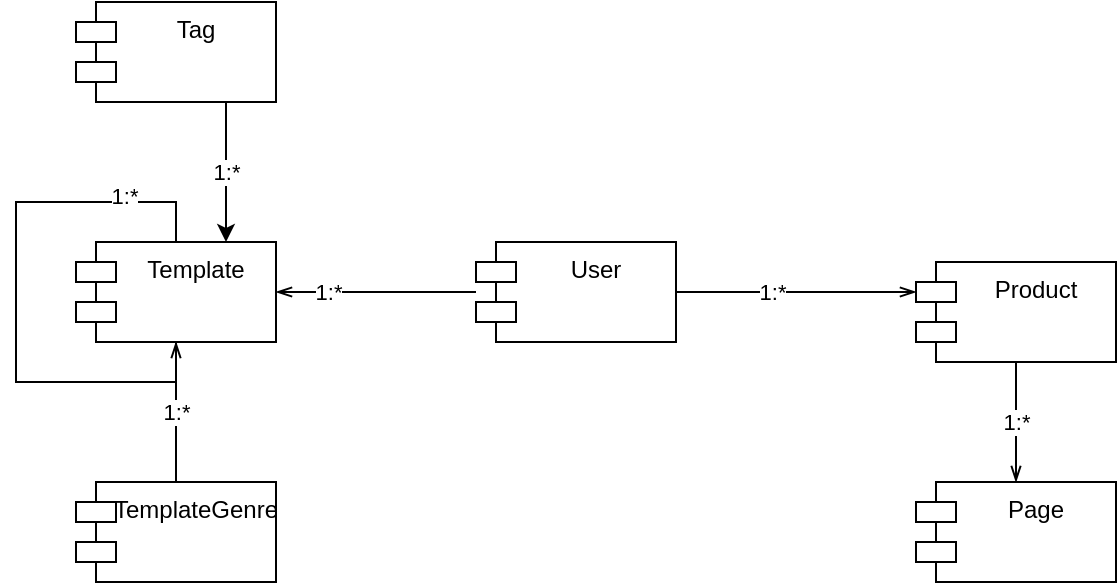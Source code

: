 <mxfile version="14.6.3" type="github" pages="2">
  <diagram name="领域模型" id="9f46799a-70d6-7492-0946-bef42562c5a5">
    <mxGraphModel dx="1374" dy="769" grid="1" gridSize="10" guides="1" tooltips="1" connect="1" arrows="1" fold="1" page="1" pageScale="1" pageWidth="1100" pageHeight="850" background="#ffffff" math="0" shadow="0">
      <root>
        <mxCell id="0" />
        <mxCell id="1" parent="0" />
        <mxCell id="GsSLp2DtThcRFbA4R3xw-9" style="edgeStyle=orthogonalEdgeStyle;rounded=0;orthogonalLoop=1;jettySize=auto;html=1;exitX=1;exitY=0.5;exitDx=0;exitDy=0;entryX=0;entryY=0;entryDx=0;entryDy=15;entryPerimeter=0;endArrow=openThin;endFill=0;" parent="1" source="GsSLp2DtThcRFbA4R3xw-1" target="GsSLp2DtThcRFbA4R3xw-2" edge="1">
          <mxGeometry relative="1" as="geometry" />
        </mxCell>
        <mxCell id="GsSLp2DtThcRFbA4R3xw-10" value="1:*" style="edgeLabel;html=1;align=center;verticalAlign=middle;resizable=0;points=[];" parent="GsSLp2DtThcRFbA4R3xw-9" vertex="1" connectable="0">
          <mxGeometry x="-0.2" relative="1" as="geometry">
            <mxPoint as="offset" />
          </mxGeometry>
        </mxCell>
        <mxCell id="GsSLp2DtThcRFbA4R3xw-11" style="edgeStyle=orthogonalEdgeStyle;rounded=0;orthogonalLoop=1;jettySize=auto;html=1;entryX=1;entryY=0.5;entryDx=0;entryDy=0;endArrow=openThin;endFill=0;" parent="1" source="GsSLp2DtThcRFbA4R3xw-1" target="GsSLp2DtThcRFbA4R3xw-4" edge="1">
          <mxGeometry relative="1" as="geometry" />
        </mxCell>
        <mxCell id="GsSLp2DtThcRFbA4R3xw-12" value="1:*" style="edgeLabel;html=1;align=center;verticalAlign=middle;resizable=0;points=[];" parent="GsSLp2DtThcRFbA4R3xw-11" vertex="1" connectable="0">
          <mxGeometry x="0.48" relative="1" as="geometry">
            <mxPoint as="offset" />
          </mxGeometry>
        </mxCell>
        <mxCell id="GsSLp2DtThcRFbA4R3xw-1" value="User" style="shape=module;align=left;spacingLeft=20;align=center;verticalAlign=top;" parent="1" vertex="1">
          <mxGeometry x="550" y="230" width="100" height="50" as="geometry" />
        </mxCell>
        <mxCell id="GsSLp2DtThcRFbA4R3xw-8" value="1:*" style="edgeStyle=orthogonalEdgeStyle;rounded=0;orthogonalLoop=1;jettySize=auto;html=1;entryX=0.5;entryY=0;entryDx=0;entryDy=0;endArrow=openThin;endFill=0;" parent="1" source="GsSLp2DtThcRFbA4R3xw-2" target="GsSLp2DtThcRFbA4R3xw-3" edge="1">
          <mxGeometry relative="1" as="geometry" />
        </mxCell>
        <mxCell id="GsSLp2DtThcRFbA4R3xw-2" value="Product" style="shape=module;align=left;spacingLeft=20;align=center;verticalAlign=top;" parent="1" vertex="1">
          <mxGeometry x="770" y="240" width="100" height="50" as="geometry" />
        </mxCell>
        <mxCell id="GsSLp2DtThcRFbA4R3xw-3" value="Page" style="shape=module;align=left;spacingLeft=20;align=center;verticalAlign=top;" parent="1" vertex="1">
          <mxGeometry x="770" y="350" width="100" height="50" as="geometry" />
        </mxCell>
        <mxCell id="rreA4PhkjIYxYnH2w9kf-1" style="edgeStyle=orthogonalEdgeStyle;rounded=0;orthogonalLoop=1;jettySize=auto;html=1;entryX=0.5;entryY=0;entryDx=0;entryDy=0;" parent="1" source="GsSLp2DtThcRFbA4R3xw-4" target="GsSLp2DtThcRFbA4R3xw-4" edge="1">
          <mxGeometry relative="1" as="geometry">
            <mxPoint x="320" y="190" as="targetPoint" />
            <Array as="points">
              <mxPoint x="400" y="210" />
              <mxPoint x="320" y="210" />
              <mxPoint x="320" y="300" />
              <mxPoint x="400" y="300" />
            </Array>
          </mxGeometry>
        </mxCell>
        <mxCell id="krWCsgs_Ez_Vjo_tUOk6-2" value="1:*" style="edgeLabel;html=1;align=center;verticalAlign=middle;resizable=0;points=[];" vertex="1" connectable="0" parent="rreA4PhkjIYxYnH2w9kf-1">
          <mxGeometry x="-0.729" y="-3" relative="1" as="geometry">
            <mxPoint as="offset" />
          </mxGeometry>
        </mxCell>
        <mxCell id="GsSLp2DtThcRFbA4R3xw-4" value="Template" style="shape=module;align=left;spacingLeft=20;align=center;verticalAlign=top;" parent="1" vertex="1">
          <mxGeometry x="350" y="230" width="100" height="50" as="geometry" />
        </mxCell>
        <mxCell id="GsSLp2DtThcRFbA4R3xw-6" value="1:*" style="edgeStyle=orthogonalEdgeStyle;rounded=0;orthogonalLoop=1;jettySize=auto;html=1;exitX=0.5;exitY=0;exitDx=0;exitDy=0;entryX=0.5;entryY=1;entryDx=0;entryDy=0;endArrow=openThin;endFill=0;" parent="1" source="GsSLp2DtThcRFbA4R3xw-5" target="GsSLp2DtThcRFbA4R3xw-4" edge="1">
          <mxGeometry relative="1" as="geometry" />
        </mxCell>
        <mxCell id="GsSLp2DtThcRFbA4R3xw-5" value="TemplateGenre" style="shape=module;align=left;spacingLeft=20;align=center;verticalAlign=top;" parent="1" vertex="1">
          <mxGeometry x="350" y="350" width="100" height="50" as="geometry" />
        </mxCell>
        <mxCell id="krWCsgs_Ez_Vjo_tUOk6-7" value="1:*" style="edgeStyle=orthogonalEdgeStyle;rounded=0;orthogonalLoop=1;jettySize=auto;html=1;exitX=0.75;exitY=1;exitDx=0;exitDy=0;entryX=0.75;entryY=0;entryDx=0;entryDy=0;" edge="1" parent="1" source="krWCsgs_Ez_Vjo_tUOk6-1" target="GsSLp2DtThcRFbA4R3xw-4">
          <mxGeometry relative="1" as="geometry" />
        </mxCell>
        <mxCell id="krWCsgs_Ez_Vjo_tUOk6-1" value="Tag" style="shape=module;align=left;spacingLeft=20;align=center;verticalAlign=top;" vertex="1" parent="1">
          <mxGeometry x="350" y="110" width="100" height="50" as="geometry" />
        </mxCell>
      </root>
    </mxGraphModel>
  </diagram>
  <diagram id="-YNd0W0oTM8WeW1mqgYb" name="业务流程">
    <mxGraphModel dx="1374" dy="769" grid="1" gridSize="10" guides="1" tooltips="1" connect="1" arrows="1" fold="1" page="1" pageScale="1" pageWidth="827" pageHeight="1169" math="0" shadow="0">
      <root>
        <mxCell id="yXgGWNLphn4EvVKS2Y_f-0" />
        <mxCell id="yXgGWNLphn4EvVKS2Y_f-1" parent="yXgGWNLphn4EvVKS2Y_f-0" />
        <mxCell id="-fLj06v8ISaF0RrZK65u-22" style="edgeStyle=orthogonalEdgeStyle;rounded=0;orthogonalLoop=1;jettySize=auto;html=1;entryX=0.5;entryY=0;entryDx=0;entryDy=0;" parent="yXgGWNLphn4EvVKS2Y_f-1" source="-fLj06v8ISaF0RrZK65u-0" target="-fLj06v8ISaF0RrZK65u-3" edge="1">
          <mxGeometry relative="1" as="geometry" />
        </mxCell>
        <mxCell id="-fLj06v8ISaF0RrZK65u-23" style="edgeStyle=orthogonalEdgeStyle;rounded=0;orthogonalLoop=1;jettySize=auto;html=1;" parent="yXgGWNLphn4EvVKS2Y_f-1" source="-fLj06v8ISaF0RrZK65u-0" target="-fLj06v8ISaF0RrZK65u-5" edge="1">
          <mxGeometry relative="1" as="geometry" />
        </mxCell>
        <mxCell id="-fLj06v8ISaF0RrZK65u-24" style="edgeStyle=orthogonalEdgeStyle;rounded=0;orthogonalLoop=1;jettySize=auto;html=1;entryX=0.5;entryY=0;entryDx=0;entryDy=0;" parent="yXgGWNLphn4EvVKS2Y_f-1" source="-fLj06v8ISaF0RrZK65u-0" target="-fLj06v8ISaF0RrZK65u-4" edge="1">
          <mxGeometry relative="1" as="geometry" />
        </mxCell>
        <mxCell id="-fLj06v8ISaF0RrZK65u-0" value="" style="ellipse;fillColor=#ffffff;strokeColor=#000000;" parent="yXgGWNLphn4EvVKS2Y_f-1" vertex="1">
          <mxGeometry x="460" y="470" width="30" height="30" as="geometry" />
        </mxCell>
        <mxCell id="-fLj06v8ISaF0RrZK65u-21" style="edgeStyle=orthogonalEdgeStyle;rounded=0;orthogonalLoop=1;jettySize=auto;html=1;" parent="yXgGWNLphn4EvVKS2Y_f-1" source="-fLj06v8ISaF0RrZK65u-3" target="-fLj06v8ISaF0RrZK65u-6" edge="1">
          <mxGeometry relative="1" as="geometry" />
        </mxCell>
        <mxCell id="-fLj06v8ISaF0RrZK65u-3" value="从空白创建" style="fontStyle=0;dashed=1;" parent="yXgGWNLphn4EvVKS2Y_f-1" vertex="1">
          <mxGeometry x="110" y="600" width="140" height="30" as="geometry" />
        </mxCell>
        <mxCell id="-fLj06v8ISaF0RrZK65u-26" style="edgeStyle=orthogonalEdgeStyle;rounded=0;orthogonalLoop=1;jettySize=auto;html=1;" parent="yXgGWNLphn4EvVKS2Y_f-1" source="-fLj06v8ISaF0RrZK65u-4" edge="1">
          <mxGeometry relative="1" as="geometry">
            <mxPoint x="700" y="870" as="targetPoint" />
          </mxGeometry>
        </mxCell>
        <mxCell id="-fLj06v8ISaF0RrZK65u-4" value="页面复制创建" style="fontStyle=0;dashed=1;" parent="yXgGWNLphn4EvVKS2Y_f-1" vertex="1">
          <mxGeometry x="690" y="600" width="140" height="30" as="geometry" />
        </mxCell>
        <mxCell id="-fLj06v8ISaF0RrZK65u-25" style="edgeStyle=orthogonalEdgeStyle;rounded=0;orthogonalLoop=1;jettySize=auto;html=1;" parent="yXgGWNLphn4EvVKS2Y_f-1" source="-fLj06v8ISaF0RrZK65u-5" target="-fLj06v8ISaF0RrZK65u-13" edge="1">
          <mxGeometry relative="1" as="geometry" />
        </mxCell>
        <mxCell id="-fLj06v8ISaF0RrZK65u-5" value="从模板创建" style="fontStyle=0;dashed=1;" parent="yXgGWNLphn4EvVKS2Y_f-1" vertex="1">
          <mxGeometry x="405" y="600" width="140" height="30" as="geometry" />
        </mxCell>
        <mxCell id="-fLj06v8ISaF0RrZK65u-20" style="edgeStyle=orthogonalEdgeStyle;rounded=0;orthogonalLoop=1;jettySize=auto;html=1;" parent="yXgGWNLphn4EvVKS2Y_f-1" source="-fLj06v8ISaF0RrZK65u-6" target="-fLj06v8ISaF0RrZK65u-7" edge="1">
          <mxGeometry relative="1" as="geometry" />
        </mxCell>
        <mxCell id="-fLj06v8ISaF0RrZK65u-30" value="无" style="edgeLabel;html=1;align=center;verticalAlign=middle;resizable=0;points=[];" parent="-fLj06v8ISaF0RrZK65u-20" vertex="1" connectable="0">
          <mxGeometry x="0.05" y="1" relative="1" as="geometry">
            <mxPoint as="offset" />
          </mxGeometry>
        </mxCell>
        <mxCell id="-fLj06v8ISaF0RrZK65u-28" style="edgeStyle=orthogonalEdgeStyle;rounded=0;orthogonalLoop=1;jettySize=auto;html=1;entryX=0.5;entryY=0;entryDx=0;entryDy=0;" parent="yXgGWNLphn4EvVKS2Y_f-1" source="-fLj06v8ISaF0RrZK65u-6" target="-fLj06v8ISaF0RrZK65u-12" edge="1">
          <mxGeometry relative="1" as="geometry" />
        </mxCell>
        <mxCell id="-fLj06v8ISaF0RrZK65u-32" value="有" style="edgeLabel;html=1;align=center;verticalAlign=middle;resizable=0;points=[];" parent="-fLj06v8ISaF0RrZK65u-28" vertex="1" connectable="0">
          <mxGeometry x="-0.461" relative="1" as="geometry">
            <mxPoint as="offset" />
          </mxGeometry>
        </mxCell>
        <mxCell id="-fLj06v8ISaF0RrZK65u-6" value="可用的区块组件" style="rhombus;" parent="yXgGWNLphn4EvVKS2Y_f-1" vertex="1">
          <mxGeometry x="110" y="700" width="140" height="90" as="geometry" />
        </mxCell>
        <mxCell id="-fLj06v8ISaF0RrZK65u-19" style="edgeStyle=orthogonalEdgeStyle;rounded=0;orthogonalLoop=1;jettySize=auto;html=1;entryX=0.5;entryY=0;entryDx=0;entryDy=0;" parent="yXgGWNLphn4EvVKS2Y_f-1" source="-fLj06v8ISaF0RrZK65u-7" target="-fLj06v8ISaF0RrZK65u-8" edge="1">
          <mxGeometry relative="1" as="geometry" />
        </mxCell>
        <mxCell id="-fLj06v8ISaF0RrZK65u-7" value="创建布局" style="fontStyle=0;dashed=1;" parent="yXgGWNLphn4EvVKS2Y_f-1" vertex="1">
          <mxGeometry x="110" y="870" width="140" height="30" as="geometry" />
        </mxCell>
        <mxCell id="-fLj06v8ISaF0RrZK65u-18" style="edgeStyle=orthogonalEdgeStyle;rounded=0;orthogonalLoop=1;jettySize=auto;html=1;entryX=0.5;entryY=0;entryDx=0;entryDy=0;" parent="yXgGWNLphn4EvVKS2Y_f-1" source="-fLj06v8ISaF0RrZK65u-8" target="-fLj06v8ISaF0RrZK65u-9" edge="1">
          <mxGeometry relative="1" as="geometry" />
        </mxCell>
        <mxCell id="-fLj06v8ISaF0RrZK65u-34" value="有" style="edgeLabel;html=1;align=center;verticalAlign=middle;resizable=0;points=[];" parent="-fLj06v8ISaF0RrZK65u-18" vertex="1" connectable="0">
          <mxGeometry x="-0.1" y="-2" relative="1" as="geometry">
            <mxPoint as="offset" />
          </mxGeometry>
        </mxCell>
        <mxCell id="-fLj06v8ISaF0RrZK65u-27" style="edgeStyle=orthogonalEdgeStyle;rounded=0;orthogonalLoop=1;jettySize=auto;html=1;" parent="yXgGWNLphn4EvVKS2Y_f-1" source="-fLj06v8ISaF0RrZK65u-8" target="-fLj06v8ISaF0RrZK65u-11" edge="1">
          <mxGeometry relative="1" as="geometry" />
        </mxCell>
        <mxCell id="-fLj06v8ISaF0RrZK65u-33" value="无" style="edgeLabel;html=1;align=center;verticalAlign=middle;resizable=0;points=[];" parent="-fLj06v8ISaF0RrZK65u-27" vertex="1" connectable="0">
          <mxGeometry x="0.167" relative="1" as="geometry">
            <mxPoint as="offset" />
          </mxGeometry>
        </mxCell>
        <mxCell id="-fLj06v8ISaF0RrZK65u-8" value="可用的组件" style="rhombus;" parent="yXgGWNLphn4EvVKS2Y_f-1" vertex="1">
          <mxGeometry x="110" y="970" width="140" height="90" as="geometry" />
        </mxCell>
        <mxCell id="-fLj06v8ISaF0RrZK65u-17" style="edgeStyle=orthogonalEdgeStyle;rounded=0;orthogonalLoop=1;jettySize=auto;html=1;" parent="yXgGWNLphn4EvVKS2Y_f-1" source="-fLj06v8ISaF0RrZK65u-9" edge="1">
          <mxGeometry relative="1" as="geometry">
            <mxPoint x="460" y="1115" as="targetPoint" />
          </mxGeometry>
        </mxCell>
        <mxCell id="-fLj06v8ISaF0RrZK65u-9" value="添加组件" style="fontStyle=0;dashed=1;" parent="yXgGWNLphn4EvVKS2Y_f-1" vertex="1">
          <mxGeometry x="110" y="1100" width="140" height="30" as="geometry" />
        </mxCell>
        <mxCell id="-fLj06v8ISaF0RrZK65u-10" value="" style="ellipse;html=1;shape=endState;fillColor=#000000;strokeColor=#000000;" parent="yXgGWNLphn4EvVKS2Y_f-1" vertex="1">
          <mxGeometry x="455" y="1100" width="30" height="30" as="geometry" />
        </mxCell>
        <mxCell id="-fLj06v8ISaF0RrZK65u-16" style="edgeStyle=orthogonalEdgeStyle;rounded=0;orthogonalLoop=1;jettySize=auto;html=1;entryX=0;entryY=0.5;entryDx=0;entryDy=0;exitX=0.5;exitY=1;exitDx=0;exitDy=0;" parent="yXgGWNLphn4EvVKS2Y_f-1" source="-fLj06v8ISaF0RrZK65u-11" target="-fLj06v8ISaF0RrZK65u-10" edge="1">
          <mxGeometry relative="1" as="geometry" />
        </mxCell>
        <mxCell id="-fLj06v8ISaF0RrZK65u-11" value="提交开发需求" style="fontStyle=0;dashed=1;fillColor=#008a00;strokeColor=#005700;fontColor=#ffffff;" parent="yXgGWNLphn4EvVKS2Y_f-1" vertex="1">
          <mxGeometry x="310" y="1000" width="140" height="30" as="geometry" />
        </mxCell>
        <mxCell id="-fLj06v8ISaF0RrZK65u-29" style="edgeStyle=orthogonalEdgeStyle;rounded=0;orthogonalLoop=1;jettySize=auto;html=1;entryX=0;entryY=0.5;entryDx=0;entryDy=0;" parent="yXgGWNLphn4EvVKS2Y_f-1" source="-fLj06v8ISaF0RrZK65u-12" target="-fLj06v8ISaF0RrZK65u-13" edge="1">
          <mxGeometry relative="1" as="geometry" />
        </mxCell>
        <mxCell id="-fLj06v8ISaF0RrZK65u-31" style="edgeStyle=orthogonalEdgeStyle;rounded=0;orthogonalLoop=1;jettySize=auto;html=1;entryX=0;entryY=0.5;entryDx=0;entryDy=0;" parent="yXgGWNLphn4EvVKS2Y_f-1" source="-fLj06v8ISaF0RrZK65u-12" target="-fLj06v8ISaF0RrZK65u-6" edge="1">
          <mxGeometry relative="1" as="geometry" />
        </mxCell>
        <mxCell id="-fLj06v8ISaF0RrZK65u-12" value="添加区块组件" style="fontStyle=0;dashed=1;" parent="yXgGWNLphn4EvVKS2Y_f-1" vertex="1">
          <mxGeometry x="400" y="870" width="140" height="30" as="geometry" />
        </mxCell>
        <mxCell id="-fLj06v8ISaF0RrZK65u-14" style="edgeStyle=orthogonalEdgeStyle;rounded=0;orthogonalLoop=1;jettySize=auto;html=1;entryX=1;entryY=0.5;entryDx=0;entryDy=0;exitX=0.5;exitY=1;exitDx=0;exitDy=0;" parent="yXgGWNLphn4EvVKS2Y_f-1" source="-fLj06v8ISaF0RrZK65u-13" target="-fLj06v8ISaF0RrZK65u-10" edge="1">
          <mxGeometry relative="1" as="geometry" />
        </mxCell>
        <mxCell id="-fLj06v8ISaF0RrZK65u-13" value="修改内容" style="fontStyle=0;dashed=1;" parent="yXgGWNLphn4EvVKS2Y_f-1" vertex="1">
          <mxGeometry x="600" y="870" width="140" height="30" as="geometry" />
        </mxCell>
      </root>
    </mxGraphModel>
  </diagram>
</mxfile>
